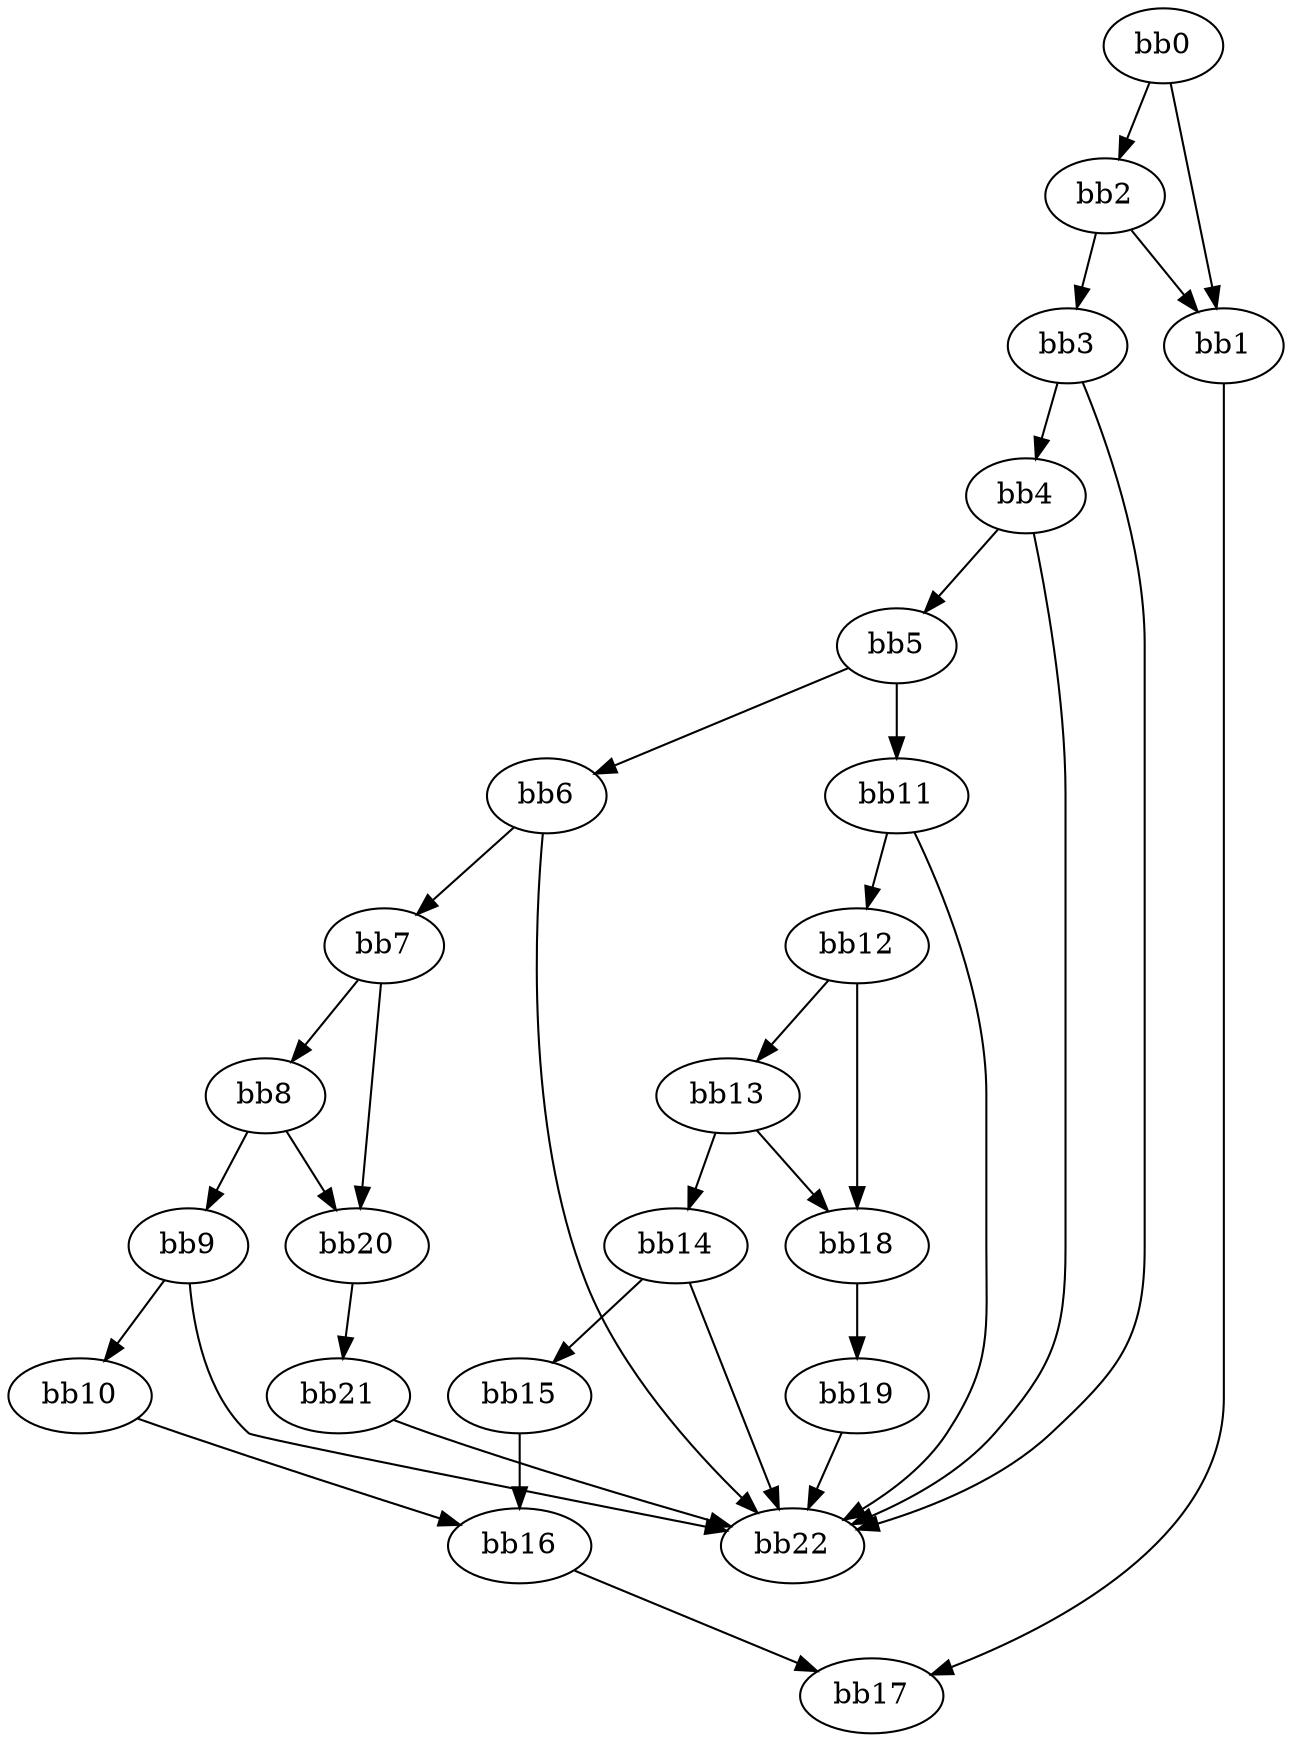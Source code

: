 digraph {
    0 [ label = "bb0\l" ]
    1 [ label = "bb1\l" ]
    2 [ label = "bb2\l" ]
    3 [ label = "bb3\l" ]
    4 [ label = "bb4\l" ]
    5 [ label = "bb5\l" ]
    6 [ label = "bb6\l" ]
    7 [ label = "bb7\l" ]
    8 [ label = "bb8\l" ]
    9 [ label = "bb9\l" ]
    10 [ label = "bb10\l" ]
    11 [ label = "bb11\l" ]
    12 [ label = "bb12\l" ]
    13 [ label = "bb13\l" ]
    14 [ label = "bb14\l" ]
    15 [ label = "bb15\l" ]
    16 [ label = "bb16\l" ]
    17 [ label = "bb17\l" ]
    18 [ label = "bb18\l" ]
    19 [ label = "bb19\l" ]
    20 [ label = "bb20\l" ]
    21 [ label = "bb21\l" ]
    22 [ label = "bb22\l" ]
    0 -> 1 [ ]
    0 -> 2 [ ]
    1 -> 17 [ ]
    2 -> 1 [ ]
    2 -> 3 [ ]
    3 -> 4 [ ]
    3 -> 22 [ ]
    4 -> 5 [ ]
    4 -> 22 [ ]
    5 -> 6 [ ]
    5 -> 11 [ ]
    6 -> 7 [ ]
    6 -> 22 [ ]
    7 -> 8 [ ]
    7 -> 20 [ ]
    8 -> 9 [ ]
    8 -> 20 [ ]
    9 -> 10 [ ]
    9 -> 22 [ ]
    10 -> 16 [ ]
    11 -> 12 [ ]
    11 -> 22 [ ]
    12 -> 13 [ ]
    12 -> 18 [ ]
    13 -> 14 [ ]
    13 -> 18 [ ]
    14 -> 15 [ ]
    14 -> 22 [ ]
    15 -> 16 [ ]
    16 -> 17 [ ]
    18 -> 19 [ ]
    19 -> 22 [ ]
    20 -> 21 [ ]
    21 -> 22 [ ]
}

